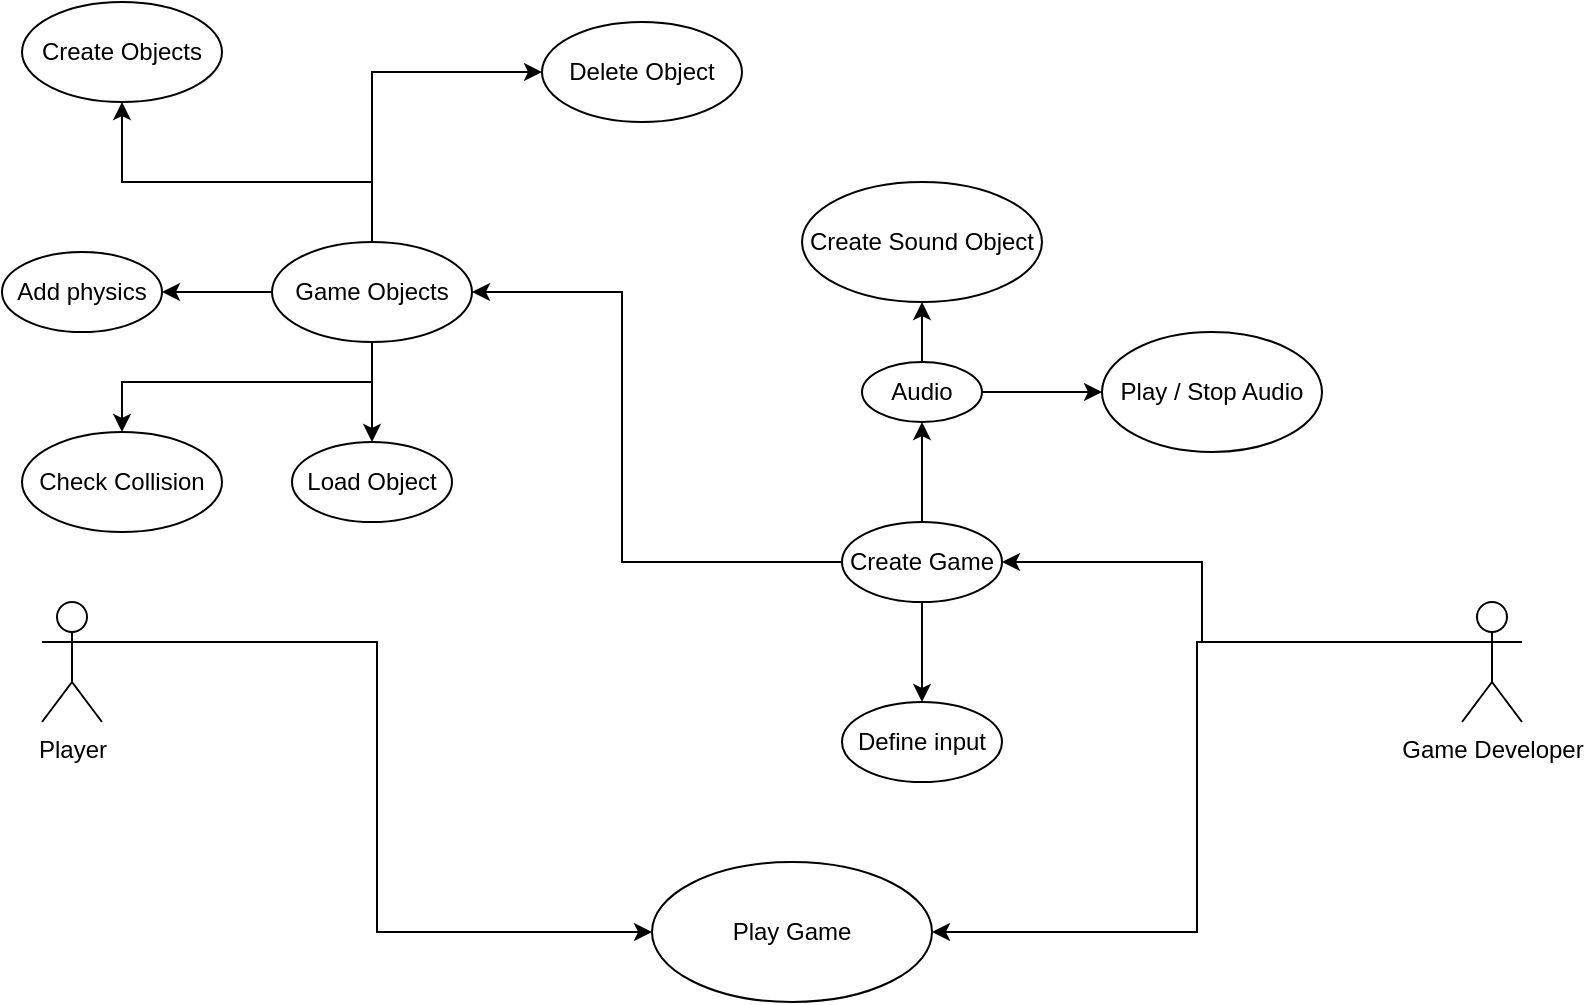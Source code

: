 <mxfile>
    <diagram id="C41IKoTiS0h54SAGIu7R" name="Page-1">
        <mxGraphModel dx="905" dy="676" grid="1" gridSize="10" guides="1" tooltips="1" connect="1" arrows="1" fold="1" page="1" pageScale="1" pageWidth="850" pageHeight="1100" math="0" shadow="0">
            <root>
                <mxCell id="0"/>
                <mxCell id="1" parent="0"/>
                <mxCell id="18" style="edgeStyle=orthogonalEdgeStyle;rounded=0;orthogonalLoop=1;jettySize=auto;html=1;entryX=0;entryY=0.5;entryDx=0;entryDy=0;exitX=1;exitY=0.333;exitDx=0;exitDy=0;exitPerimeter=0;" edge="1" parent="1" source="2" target="6">
                    <mxGeometry relative="1" as="geometry"/>
                </mxCell>
                <mxCell id="2" value="Player" style="shape=umlActor;html=1;verticalLabelPosition=bottom;verticalAlign=top;align=center;" vertex="1" parent="1">
                    <mxGeometry x="50" y="330" width="30" height="60" as="geometry"/>
                </mxCell>
                <mxCell id="19" style="edgeStyle=orthogonalEdgeStyle;rounded=0;orthogonalLoop=1;jettySize=auto;html=1;entryX=1;entryY=0.5;entryDx=0;entryDy=0;exitX=0;exitY=0.333;exitDx=0;exitDy=0;exitPerimeter=0;" edge="1" parent="1" source="5" target="6">
                    <mxGeometry relative="1" as="geometry"/>
                </mxCell>
                <mxCell id="21" style="edgeStyle=orthogonalEdgeStyle;rounded=0;orthogonalLoop=1;jettySize=auto;html=1;entryX=1;entryY=0.5;entryDx=0;entryDy=0;" edge="1" parent="1" source="5" target="7">
                    <mxGeometry relative="1" as="geometry">
                        <Array as="points">
                            <mxPoint x="630" y="350"/>
                            <mxPoint x="630" y="310"/>
                        </Array>
                    </mxGeometry>
                </mxCell>
                <mxCell id="5" value="Game Developer" style="shape=umlActor;html=1;verticalLabelPosition=bottom;verticalAlign=top;align=center;" vertex="1" parent="1">
                    <mxGeometry x="760" y="330" width="30" height="60" as="geometry"/>
                </mxCell>
                <mxCell id="6" value="Play Game" style="ellipse;whiteSpace=wrap;html=1;" vertex="1" parent="1">
                    <mxGeometry x="355" y="460" width="140" height="70" as="geometry"/>
                </mxCell>
                <mxCell id="23" style="edgeStyle=orthogonalEdgeStyle;rounded=0;orthogonalLoop=1;jettySize=auto;html=1;entryX=0.5;entryY=0;entryDx=0;entryDy=0;" edge="1" parent="1" source="7" target="17">
                    <mxGeometry relative="1" as="geometry"/>
                </mxCell>
                <mxCell id="24" style="edgeStyle=orthogonalEdgeStyle;rounded=0;orthogonalLoop=1;jettySize=auto;html=1;" edge="1" parent="1" source="7" target="8">
                    <mxGeometry relative="1" as="geometry">
                        <Array as="points">
                            <mxPoint x="340" y="310"/>
                            <mxPoint x="340" y="175"/>
                        </Array>
                    </mxGeometry>
                </mxCell>
                <mxCell id="31" value="" style="edgeStyle=orthogonalEdgeStyle;rounded=0;orthogonalLoop=1;jettySize=auto;html=1;" edge="1" parent="1" source="7" target="14">
                    <mxGeometry relative="1" as="geometry"/>
                </mxCell>
                <mxCell id="7" value="Create Game" style="ellipse;whiteSpace=wrap;html=1;" vertex="1" parent="1">
                    <mxGeometry x="450" y="290" width="80" height="40" as="geometry"/>
                </mxCell>
                <mxCell id="25" style="edgeStyle=orthogonalEdgeStyle;rounded=0;orthogonalLoop=1;jettySize=auto;html=1;entryX=0.5;entryY=0;entryDx=0;entryDy=0;" edge="1" parent="1" source="8" target="9">
                    <mxGeometry relative="1" as="geometry"/>
                </mxCell>
                <mxCell id="26" style="edgeStyle=orthogonalEdgeStyle;rounded=0;orthogonalLoop=1;jettySize=auto;html=1;entryX=0.5;entryY=0;entryDx=0;entryDy=0;" edge="1" parent="1" source="8" target="11">
                    <mxGeometry relative="1" as="geometry">
                        <Array as="points">
                            <mxPoint x="215" y="220"/>
                            <mxPoint x="90" y="220"/>
                        </Array>
                    </mxGeometry>
                </mxCell>
                <mxCell id="27" style="edgeStyle=orthogonalEdgeStyle;rounded=0;orthogonalLoop=1;jettySize=auto;html=1;entryX=1;entryY=0.5;entryDx=0;entryDy=0;" edge="1" parent="1" source="8" target="12">
                    <mxGeometry relative="1" as="geometry"/>
                </mxCell>
                <mxCell id="28" style="edgeStyle=orthogonalEdgeStyle;rounded=0;orthogonalLoop=1;jettySize=auto;html=1;entryX=0.5;entryY=1;entryDx=0;entryDy=0;" edge="1" parent="1" source="8" target="13">
                    <mxGeometry relative="1" as="geometry">
                        <Array as="points">
                            <mxPoint x="215" y="120"/>
                            <mxPoint x="90" y="120"/>
                        </Array>
                    </mxGeometry>
                </mxCell>
                <mxCell id="30" style="edgeStyle=orthogonalEdgeStyle;rounded=0;orthogonalLoop=1;jettySize=auto;html=1;entryX=0;entryY=0.5;entryDx=0;entryDy=0;" edge="1" parent="1" source="8" target="10">
                    <mxGeometry relative="1" as="geometry">
                        <Array as="points">
                            <mxPoint x="215" y="65"/>
                        </Array>
                    </mxGeometry>
                </mxCell>
                <mxCell id="8" value="Game Objects" style="ellipse;whiteSpace=wrap;html=1;" vertex="1" parent="1">
                    <mxGeometry x="165" y="150" width="100" height="50" as="geometry"/>
                </mxCell>
                <mxCell id="9" value="Load Object" style="ellipse;whiteSpace=wrap;html=1;" vertex="1" parent="1">
                    <mxGeometry x="175" y="250" width="80" height="40" as="geometry"/>
                </mxCell>
                <mxCell id="10" value="Delete Object" style="ellipse;whiteSpace=wrap;html=1;" vertex="1" parent="1">
                    <mxGeometry x="300" y="40" width="100" height="50" as="geometry"/>
                </mxCell>
                <mxCell id="11" value="Check Collision" style="ellipse;whiteSpace=wrap;html=1;" vertex="1" parent="1">
                    <mxGeometry x="40" y="245" width="100" height="50" as="geometry"/>
                </mxCell>
                <mxCell id="12" value="Add physics" style="ellipse;whiteSpace=wrap;html=1;" vertex="1" parent="1">
                    <mxGeometry x="30" y="155" width="80" height="40" as="geometry"/>
                </mxCell>
                <mxCell id="13" value="Create Objects" style="ellipse;whiteSpace=wrap;html=1;" vertex="1" parent="1">
                    <mxGeometry x="40" y="30" width="100" height="50" as="geometry"/>
                </mxCell>
                <mxCell id="32" value="" style="edgeStyle=orthogonalEdgeStyle;rounded=0;orthogonalLoop=1;jettySize=auto;html=1;" edge="1" parent="1" source="14" target="15">
                    <mxGeometry relative="1" as="geometry"/>
                </mxCell>
                <mxCell id="33" value="" style="edgeStyle=orthogonalEdgeStyle;rounded=0;orthogonalLoop=1;jettySize=auto;html=1;" edge="1" parent="1" source="14" target="16">
                    <mxGeometry relative="1" as="geometry"/>
                </mxCell>
                <mxCell id="14" value="Audio" style="ellipse;whiteSpace=wrap;html=1;" vertex="1" parent="1">
                    <mxGeometry x="460" y="210" width="60" height="30" as="geometry"/>
                </mxCell>
                <mxCell id="15" value="Create Sound Object" style="ellipse;whiteSpace=wrap;html=1;" vertex="1" parent="1">
                    <mxGeometry x="430" y="120" width="120" height="60" as="geometry"/>
                </mxCell>
                <mxCell id="16" value="Play / Stop Audio" style="ellipse;whiteSpace=wrap;html=1;" vertex="1" parent="1">
                    <mxGeometry x="580" y="195" width="110" height="60" as="geometry"/>
                </mxCell>
                <mxCell id="17" value="Define input" style="ellipse;whiteSpace=wrap;html=1;" vertex="1" parent="1">
                    <mxGeometry x="450" y="380" width="80" height="40" as="geometry"/>
                </mxCell>
            </root>
        </mxGraphModel>
    </diagram>
</mxfile>